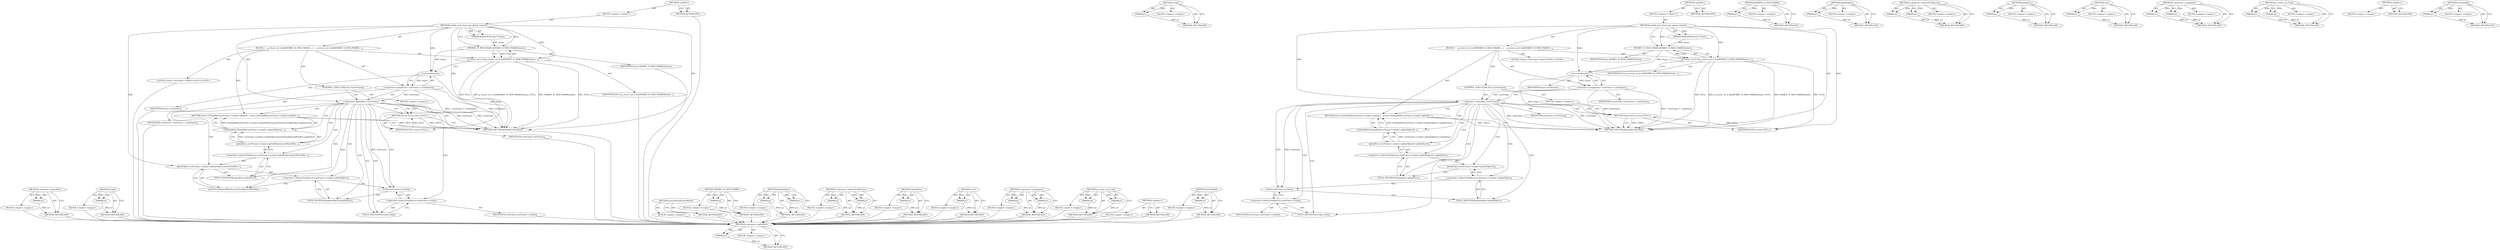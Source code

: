 digraph "toGlobalRef" {
vulnerable_77 [label=<(METHOD,&lt;operator&gt;.logicalNot)>];
vulnerable_78 [label=<(PARAM,p1)>];
vulnerable_79 [label=<(BLOCK,&lt;empty&gt;,&lt;empty&gt;)>];
vulnerable_80 [label=<(METHOD_RETURN,ANY)>];
vulnerable_98 [label=<(METHOD,script)>];
vulnerable_99 [label=<(PARAM,p1)>];
vulnerable_100 [label=<(BLOCK,&lt;empty&gt;,&lt;empty&gt;)>];
vulnerable_101 [label=<(METHOD_RETURN,ANY)>];
vulnerable_6 [label=<(METHOD,&lt;global&gt;)<SUB>1</SUB>>];
vulnerable_7 [label=<(BLOCK,&lt;empty&gt;,&lt;empty&gt;)<SUB>1</SUB>>];
vulnerable_8 [label=<(METHOD,webkit_web_frame_get_global_context)<SUB>1</SUB>>];
vulnerable_9 [label=<(PARAM,WebKitWebFrame* frame)<SUB>1</SUB>>];
vulnerable_10 [label=<(BLOCK,{
    g_return_val_if_fail(WEBKIT_IS_WEB_FRAME(...,{
    g_return_val_if_fail(WEBKIT_IS_WEB_FRAME(...)<SUB>2</SUB>>];
vulnerable_11 [label=<(g_return_val_if_fail,g_return_val_if_fail(WEBKIT_IS_WEB_FRAME(frame)...)<SUB>3</SUB>>];
vulnerable_12 [label=<(WEBKIT_IS_WEB_FRAME,WEBKIT_IS_WEB_FRAME(frame))<SUB>3</SUB>>];
vulnerable_13 [label=<(IDENTIFIER,frame,WEBKIT_IS_WEB_FRAME(frame))<SUB>3</SUB>>];
vulnerable_14 [label=<(IDENTIFIER,NULL,g_return_val_if_fail(WEBKIT_IS_WEB_FRAME(frame)...)<SUB>3</SUB>>];
vulnerable_15 [label="<(LOCAL,Frame* coreFrame: Frame*)<SUB>5</SUB>>"];
vulnerable_16 [label=<(&lt;operator&gt;.assignment,* coreFrame = core(frame))<SUB>5</SUB>>];
vulnerable_17 [label=<(IDENTIFIER,coreFrame,* coreFrame = core(frame))<SUB>5</SUB>>];
vulnerable_18 [label=<(core,core(frame))<SUB>5</SUB>>];
vulnerable_19 [label=<(IDENTIFIER,frame,core(frame))<SUB>5</SUB>>];
vulnerable_20 [label=<(CONTROL_STRUCTURE,IF,if (!coreFrame))<SUB>6</SUB>>];
vulnerable_21 [label=<(&lt;operator&gt;.logicalNot,!coreFrame)<SUB>6</SUB>>];
vulnerable_22 [label=<(IDENTIFIER,coreFrame,!coreFrame)<SUB>6</SUB>>];
vulnerable_23 [label=<(BLOCK,&lt;empty&gt;,&lt;empty&gt;)<SUB>7</SUB>>];
vulnerable_24 [label=<(RETURN,return NULL;,return NULL;)<SUB>7</SUB>>];
vulnerable_25 [label=<(IDENTIFIER,NULL,return NULL;)<SUB>7</SUB>>];
vulnerable_26 [label=<(RETURN,return toGlobalRef(coreFrame-&gt;script()-&gt;globalO...,return toGlobalRef(coreFrame-&gt;script()-&gt;globalO...)<SUB>9</SUB>>];
vulnerable_27 [label=<(toGlobalRef,toGlobalRef(coreFrame-&gt;script()-&gt;globalObject()...)<SUB>9</SUB>>];
vulnerable_28 [label=<(globalExec,coreFrame-&gt;script()-&gt;globalObject()-&gt;globalExec())<SUB>9</SUB>>];
vulnerable_29 [label=<(&lt;operator&gt;.indirectFieldAccess,coreFrame-&gt;script()-&gt;globalObject()-&gt;globalExec)<SUB>9</SUB>>];
vulnerable_30 [label=<(globalObject,coreFrame-&gt;script()-&gt;globalObject())<SUB>9</SUB>>];
vulnerable_31 [label=<(&lt;operator&gt;.indirectFieldAccess,coreFrame-&gt;script()-&gt;globalObject)<SUB>9</SUB>>];
vulnerable_32 [label=<(script,coreFrame-&gt;script())<SUB>9</SUB>>];
vulnerable_33 [label=<(&lt;operator&gt;.indirectFieldAccess,coreFrame-&gt;script)<SUB>9</SUB>>];
vulnerable_34 [label=<(IDENTIFIER,coreFrame,coreFrame-&gt;script())<SUB>9</SUB>>];
vulnerable_35 [label=<(FIELD_IDENTIFIER,script,script)<SUB>9</SUB>>];
vulnerable_36 [label=<(FIELD_IDENTIFIER,globalObject,globalObject)<SUB>9</SUB>>];
vulnerable_37 [label=<(FIELD_IDENTIFIER,globalExec,globalExec)<SUB>9</SUB>>];
vulnerable_38 [label=<(METHOD_RETURN,JSGlobalContextRef)<SUB>1</SUB>>];
vulnerable_40 [label=<(METHOD_RETURN,ANY)<SUB>1</SUB>>];
vulnerable_64 [label=<(METHOD,WEBKIT_IS_WEB_FRAME)>];
vulnerable_65 [label=<(PARAM,p1)>];
vulnerable_66 [label=<(BLOCK,&lt;empty&gt;,&lt;empty&gt;)>];
vulnerable_67 [label=<(METHOD_RETURN,ANY)>];
vulnerable_94 [label=<(METHOD,globalObject)>];
vulnerable_95 [label=<(PARAM,p1)>];
vulnerable_96 [label=<(BLOCK,&lt;empty&gt;,&lt;empty&gt;)>];
vulnerable_97 [label=<(METHOD_RETURN,ANY)>];
vulnerable_89 [label=<(METHOD,&lt;operator&gt;.indirectFieldAccess)>];
vulnerable_90 [label=<(PARAM,p1)>];
vulnerable_91 [label=<(PARAM,p2)>];
vulnerable_92 [label=<(BLOCK,&lt;empty&gt;,&lt;empty&gt;)>];
vulnerable_93 [label=<(METHOD_RETURN,ANY)>];
vulnerable_85 [label=<(METHOD,globalExec)>];
vulnerable_86 [label=<(PARAM,p1)>];
vulnerable_87 [label=<(BLOCK,&lt;empty&gt;,&lt;empty&gt;)>];
vulnerable_88 [label=<(METHOD_RETURN,ANY)>];
vulnerable_73 [label=<(METHOD,core)>];
vulnerable_74 [label=<(PARAM,p1)>];
vulnerable_75 [label=<(BLOCK,&lt;empty&gt;,&lt;empty&gt;)>];
vulnerable_76 [label=<(METHOD_RETURN,ANY)>];
vulnerable_68 [label=<(METHOD,&lt;operator&gt;.assignment)>];
vulnerable_69 [label=<(PARAM,p1)>];
vulnerable_70 [label=<(PARAM,p2)>];
vulnerable_71 [label=<(BLOCK,&lt;empty&gt;,&lt;empty&gt;)>];
vulnerable_72 [label=<(METHOD_RETURN,ANY)>];
vulnerable_59 [label=<(METHOD,g_return_val_if_fail)>];
vulnerable_60 [label=<(PARAM,p1)>];
vulnerable_61 [label=<(PARAM,p2)>];
vulnerable_62 [label=<(BLOCK,&lt;empty&gt;,&lt;empty&gt;)>];
vulnerable_63 [label=<(METHOD_RETURN,ANY)>];
vulnerable_53 [label=<(METHOD,&lt;global&gt;)<SUB>1</SUB>>];
vulnerable_54 [label=<(BLOCK,&lt;empty&gt;,&lt;empty&gt;)>];
vulnerable_55 [label=<(METHOD_RETURN,ANY)>];
vulnerable_81 [label=<(METHOD,toGlobalRef)>];
vulnerable_82 [label=<(PARAM,p1)>];
vulnerable_83 [label=<(BLOCK,&lt;empty&gt;,&lt;empty&gt;)>];
vulnerable_84 [label=<(METHOD_RETURN,ANY)>];
fixed_78 [label=<(METHOD,&lt;operator&gt;.logicalNot)>];
fixed_79 [label=<(PARAM,p1)>];
fixed_80 [label=<(BLOCK,&lt;empty&gt;,&lt;empty&gt;)>];
fixed_81 [label=<(METHOD_RETURN,ANY)>];
fixed_100 [label=<(METHOD,script)>];
fixed_101 [label=<(PARAM,p1)>];
fixed_102 [label=<(BLOCK,&lt;empty&gt;,&lt;empty&gt;)>];
fixed_103 [label=<(METHOD_RETURN,ANY)>];
fixed_6 [label=<(METHOD,&lt;global&gt;)<SUB>1</SUB>>];
fixed_7 [label=<(BLOCK,&lt;empty&gt;,&lt;empty&gt;)<SUB>1</SUB>>];
fixed_8 [label=<(METHOD,webkit_web_frame_get_global_context)<SUB>1</SUB>>];
fixed_9 [label=<(PARAM,WebKitWebFrame* frame)<SUB>1</SUB>>];
fixed_10 [label=<(BLOCK,{
    g_return_val_if_fail(WEBKIT_IS_WEB_FRAME(...,{
    g_return_val_if_fail(WEBKIT_IS_WEB_FRAME(...)<SUB>2</SUB>>];
fixed_11 [label=<(g_return_val_if_fail,g_return_val_if_fail(WEBKIT_IS_WEB_FRAME(frame)...)<SUB>3</SUB>>];
fixed_12 [label=<(WEBKIT_IS_WEB_FRAME,WEBKIT_IS_WEB_FRAME(frame))<SUB>3</SUB>>];
fixed_13 [label=<(IDENTIFIER,frame,WEBKIT_IS_WEB_FRAME(frame))<SUB>3</SUB>>];
fixed_14 [label=<(IDENTIFIER,NULL,g_return_val_if_fail(WEBKIT_IS_WEB_FRAME(frame)...)<SUB>3</SUB>>];
fixed_15 [label="<(LOCAL,Frame* coreFrame: Frame*)<SUB>5</SUB>>"];
fixed_16 [label=<(&lt;operator&gt;.assignment,* coreFrame = core(frame))<SUB>5</SUB>>];
fixed_17 [label=<(IDENTIFIER,coreFrame,* coreFrame = core(frame))<SUB>5</SUB>>];
fixed_18 [label=<(core,core(frame))<SUB>5</SUB>>];
fixed_19 [label=<(IDENTIFIER,frame,core(frame))<SUB>5</SUB>>];
fixed_20 [label=<(CONTROL_STRUCTURE,IF,if (!coreFrame))<SUB>6</SUB>>];
fixed_21 [label=<(&lt;operator&gt;.logicalNot,!coreFrame)<SUB>6</SUB>>];
fixed_22 [label=<(IDENTIFIER,coreFrame,!coreFrame)<SUB>6</SUB>>];
fixed_23 [label=<(BLOCK,&lt;empty&gt;,&lt;empty&gt;)<SUB>7</SUB>>];
fixed_24 [label=<(RETURN,return NULL;,return NULL;)<SUB>7</SUB>>];
fixed_25 [label=<(IDENTIFIER,NULL,return NULL;)<SUB>7</SUB>>];
fixed_26 [label=<(RETURN,return toGlobalRef(coreFrame-&gt;script()-&gt;globalO...,return toGlobalRef(coreFrame-&gt;script()-&gt;globalO...)<SUB>9</SUB>>];
fixed_27 [label=<(toGlobalRef,toGlobalRef(coreFrame-&gt;script()-&gt;globalObject(m...)<SUB>9</SUB>>];
fixed_28 [label=<(globalExec,coreFrame-&gt;script()-&gt;globalObject(mainThreadNor...)<SUB>9</SUB>>];
fixed_29 [label=<(&lt;operator&gt;.indirectFieldAccess,coreFrame-&gt;script()-&gt;globalObject(mainThreadNor...)<SUB>9</SUB>>];
fixed_30 [label=<(globalObject,coreFrame-&gt;script()-&gt;globalObject(mainThreadNor...)<SUB>9</SUB>>];
fixed_31 [label=<(&lt;operator&gt;.indirectFieldAccess,coreFrame-&gt;script()-&gt;globalObject)<SUB>9</SUB>>];
fixed_32 [label=<(script,coreFrame-&gt;script())<SUB>9</SUB>>];
fixed_33 [label=<(&lt;operator&gt;.indirectFieldAccess,coreFrame-&gt;script)<SUB>9</SUB>>];
fixed_34 [label=<(IDENTIFIER,coreFrame,coreFrame-&gt;script())<SUB>9</SUB>>];
fixed_35 [label=<(FIELD_IDENTIFIER,script,script)<SUB>9</SUB>>];
fixed_36 [label=<(FIELD_IDENTIFIER,globalObject,globalObject)<SUB>9</SUB>>];
fixed_37 [label=<(mainThreadNormalWorld,mainThreadNormalWorld())<SUB>9</SUB>>];
fixed_38 [label=<(FIELD_IDENTIFIER,globalExec,globalExec)<SUB>9</SUB>>];
fixed_39 [label=<(METHOD_RETURN,JSGlobalContextRef)<SUB>1</SUB>>];
fixed_41 [label=<(METHOD_RETURN,ANY)<SUB>1</SUB>>];
fixed_104 [label=<(METHOD,mainThreadNormalWorld)>];
fixed_105 [label=<(BLOCK,&lt;empty&gt;,&lt;empty&gt;)>];
fixed_106 [label=<(METHOD_RETURN,ANY)>];
fixed_65 [label=<(METHOD,WEBKIT_IS_WEB_FRAME)>];
fixed_66 [label=<(PARAM,p1)>];
fixed_67 [label=<(BLOCK,&lt;empty&gt;,&lt;empty&gt;)>];
fixed_68 [label=<(METHOD_RETURN,ANY)>];
fixed_95 [label=<(METHOD,globalObject)>];
fixed_96 [label=<(PARAM,p1)>];
fixed_97 [label=<(PARAM,p2)>];
fixed_98 [label=<(BLOCK,&lt;empty&gt;,&lt;empty&gt;)>];
fixed_99 [label=<(METHOD_RETURN,ANY)>];
fixed_90 [label=<(METHOD,&lt;operator&gt;.indirectFieldAccess)>];
fixed_91 [label=<(PARAM,p1)>];
fixed_92 [label=<(PARAM,p2)>];
fixed_93 [label=<(BLOCK,&lt;empty&gt;,&lt;empty&gt;)>];
fixed_94 [label=<(METHOD_RETURN,ANY)>];
fixed_86 [label=<(METHOD,globalExec)>];
fixed_87 [label=<(PARAM,p1)>];
fixed_88 [label=<(BLOCK,&lt;empty&gt;,&lt;empty&gt;)>];
fixed_89 [label=<(METHOD_RETURN,ANY)>];
fixed_74 [label=<(METHOD,core)>];
fixed_75 [label=<(PARAM,p1)>];
fixed_76 [label=<(BLOCK,&lt;empty&gt;,&lt;empty&gt;)>];
fixed_77 [label=<(METHOD_RETURN,ANY)>];
fixed_69 [label=<(METHOD,&lt;operator&gt;.assignment)>];
fixed_70 [label=<(PARAM,p1)>];
fixed_71 [label=<(PARAM,p2)>];
fixed_72 [label=<(BLOCK,&lt;empty&gt;,&lt;empty&gt;)>];
fixed_73 [label=<(METHOD_RETURN,ANY)>];
fixed_60 [label=<(METHOD,g_return_val_if_fail)>];
fixed_61 [label=<(PARAM,p1)>];
fixed_62 [label=<(PARAM,p2)>];
fixed_63 [label=<(BLOCK,&lt;empty&gt;,&lt;empty&gt;)>];
fixed_64 [label=<(METHOD_RETURN,ANY)>];
fixed_54 [label=<(METHOD,&lt;global&gt;)<SUB>1</SUB>>];
fixed_55 [label=<(BLOCK,&lt;empty&gt;,&lt;empty&gt;)>];
fixed_56 [label=<(METHOD_RETURN,ANY)>];
fixed_82 [label=<(METHOD,toGlobalRef)>];
fixed_83 [label=<(PARAM,p1)>];
fixed_84 [label=<(BLOCK,&lt;empty&gt;,&lt;empty&gt;)>];
fixed_85 [label=<(METHOD_RETURN,ANY)>];
vulnerable_77 -> vulnerable_78  [key=0, label="AST: "];
vulnerable_77 -> vulnerable_78  [key=1, label="DDG: "];
vulnerable_77 -> vulnerable_79  [key=0, label="AST: "];
vulnerable_77 -> vulnerable_80  [key=0, label="AST: "];
vulnerable_77 -> vulnerable_80  [key=1, label="CFG: "];
vulnerable_78 -> vulnerable_80  [key=0, label="DDG: p1"];
vulnerable_98 -> vulnerable_99  [key=0, label="AST: "];
vulnerable_98 -> vulnerable_99  [key=1, label="DDG: "];
vulnerable_98 -> vulnerable_100  [key=0, label="AST: "];
vulnerable_98 -> vulnerable_101  [key=0, label="AST: "];
vulnerable_98 -> vulnerable_101  [key=1, label="CFG: "];
vulnerable_99 -> vulnerable_101  [key=0, label="DDG: p1"];
vulnerable_6 -> vulnerable_7  [key=0, label="AST: "];
vulnerable_6 -> vulnerable_40  [key=0, label="AST: "];
vulnerable_6 -> vulnerable_40  [key=1, label="CFG: "];
vulnerable_7 -> vulnerable_8  [key=0, label="AST: "];
vulnerable_8 -> vulnerable_9  [key=0, label="AST: "];
vulnerable_8 -> vulnerable_9  [key=1, label="DDG: "];
vulnerable_8 -> vulnerable_10  [key=0, label="AST: "];
vulnerable_8 -> vulnerable_38  [key=0, label="AST: "];
vulnerable_8 -> vulnerable_12  [key=0, label="CFG: "];
vulnerable_8 -> vulnerable_12  [key=1, label="DDG: "];
vulnerable_8 -> vulnerable_11  [key=0, label="DDG: "];
vulnerable_8 -> vulnerable_18  [key=0, label="DDG: "];
vulnerable_8 -> vulnerable_21  [key=0, label="DDG: "];
vulnerable_8 -> vulnerable_25  [key=0, label="DDG: "];
vulnerable_9 -> vulnerable_12  [key=0, label="DDG: frame"];
vulnerable_10 -> vulnerable_11  [key=0, label="AST: "];
vulnerable_10 -> vulnerable_15  [key=0, label="AST: "];
vulnerable_10 -> vulnerable_16  [key=0, label="AST: "];
vulnerable_10 -> vulnerable_20  [key=0, label="AST: "];
vulnerable_10 -> vulnerable_26  [key=0, label="AST: "];
vulnerable_11 -> vulnerable_12  [key=0, label="AST: "];
vulnerable_11 -> vulnerable_14  [key=0, label="AST: "];
vulnerable_11 -> vulnerable_18  [key=0, label="CFG: "];
vulnerable_11 -> vulnerable_38  [key=0, label="DDG: WEBKIT_IS_WEB_FRAME(frame)"];
vulnerable_11 -> vulnerable_38  [key=1, label="DDG: NULL"];
vulnerable_11 -> vulnerable_38  [key=2, label="DDG: g_return_val_if_fail(WEBKIT_IS_WEB_FRAME(frame), NULL)"];
vulnerable_11 -> vulnerable_25  [key=0, label="DDG: NULL"];
vulnerable_12 -> vulnerable_13  [key=0, label="AST: "];
vulnerable_12 -> vulnerable_11  [key=0, label="CFG: "];
vulnerable_12 -> vulnerable_11  [key=1, label="DDG: frame"];
vulnerable_12 -> vulnerable_18  [key=0, label="DDG: frame"];
vulnerable_16 -> vulnerable_17  [key=0, label="AST: "];
vulnerable_16 -> vulnerable_18  [key=0, label="AST: "];
vulnerable_16 -> vulnerable_21  [key=0, label="CFG: "];
vulnerable_16 -> vulnerable_21  [key=1, label="DDG: coreFrame"];
vulnerable_16 -> vulnerable_38  [key=0, label="DDG: core(frame)"];
vulnerable_16 -> vulnerable_38  [key=1, label="DDG: * coreFrame = core(frame)"];
vulnerable_18 -> vulnerable_19  [key=0, label="AST: "];
vulnerable_18 -> vulnerable_16  [key=0, label="CFG: "];
vulnerable_18 -> vulnerable_16  [key=1, label="DDG: frame"];
vulnerable_18 -> vulnerable_38  [key=0, label="DDG: frame"];
vulnerable_20 -> vulnerable_21  [key=0, label="AST: "];
vulnerable_20 -> vulnerable_23  [key=0, label="AST: "];
vulnerable_21 -> vulnerable_22  [key=0, label="AST: "];
vulnerable_21 -> vulnerable_24  [key=0, label="CFG: "];
vulnerable_21 -> vulnerable_24  [key=1, label="CDG: "];
vulnerable_21 -> vulnerable_35  [key=0, label="CFG: "];
vulnerable_21 -> vulnerable_35  [key=1, label="CDG: "];
vulnerable_21 -> vulnerable_38  [key=0, label="DDG: coreFrame"];
vulnerable_21 -> vulnerable_38  [key=1, label="DDG: !coreFrame"];
vulnerable_21 -> vulnerable_32  [key=0, label="DDG: coreFrame"];
vulnerable_21 -> vulnerable_32  [key=1, label="CDG: "];
vulnerable_21 -> vulnerable_30  [key=0, label="CDG: "];
vulnerable_21 -> vulnerable_29  [key=0, label="CDG: "];
vulnerable_21 -> vulnerable_33  [key=0, label="CDG: "];
vulnerable_21 -> vulnerable_26  [key=0, label="CDG: "];
vulnerable_21 -> vulnerable_28  [key=0, label="CDG: "];
vulnerable_21 -> vulnerable_36  [key=0, label="CDG: "];
vulnerable_21 -> vulnerable_37  [key=0, label="CDG: "];
vulnerable_21 -> vulnerable_27  [key=0, label="CDG: "];
vulnerable_21 -> vulnerable_31  [key=0, label="CDG: "];
vulnerable_23 -> vulnerable_24  [key=0, label="AST: "];
vulnerable_24 -> vulnerable_25  [key=0, label="AST: "];
vulnerable_24 -> vulnerable_38  [key=0, label="CFG: "];
vulnerable_24 -> vulnerable_38  [key=1, label="DDG: &lt;RET&gt;"];
vulnerable_25 -> vulnerable_24  [key=0, label="DDG: NULL"];
vulnerable_26 -> vulnerable_27  [key=0, label="AST: "];
vulnerable_26 -> vulnerable_38  [key=0, label="CFG: "];
vulnerable_26 -> vulnerable_38  [key=1, label="DDG: &lt;RET&gt;"];
vulnerable_27 -> vulnerable_28  [key=0, label="AST: "];
vulnerable_27 -> vulnerable_26  [key=0, label="CFG: "];
vulnerable_27 -> vulnerable_26  [key=1, label="DDG: toGlobalRef(coreFrame-&gt;script()-&gt;globalObject()-&gt;globalExec())"];
vulnerable_28 -> vulnerable_29  [key=0, label="AST: "];
vulnerable_28 -> vulnerable_27  [key=0, label="CFG: "];
vulnerable_28 -> vulnerable_27  [key=1, label="DDG: coreFrame-&gt;script()-&gt;globalObject()-&gt;globalExec"];
vulnerable_29 -> vulnerable_30  [key=0, label="AST: "];
vulnerable_29 -> vulnerable_37  [key=0, label="AST: "];
vulnerable_29 -> vulnerable_28  [key=0, label="CFG: "];
vulnerable_30 -> vulnerable_31  [key=0, label="AST: "];
vulnerable_30 -> vulnerable_37  [key=0, label="CFG: "];
vulnerable_31 -> vulnerable_32  [key=0, label="AST: "];
vulnerable_31 -> vulnerable_36  [key=0, label="AST: "];
vulnerable_31 -> vulnerable_30  [key=0, label="CFG: "];
vulnerable_32 -> vulnerable_33  [key=0, label="AST: "];
vulnerable_32 -> vulnerable_36  [key=0, label="CFG: "];
vulnerable_33 -> vulnerable_34  [key=0, label="AST: "];
vulnerable_33 -> vulnerable_35  [key=0, label="AST: "];
vulnerable_33 -> vulnerable_32  [key=0, label="CFG: "];
vulnerable_35 -> vulnerable_33  [key=0, label="CFG: "];
vulnerable_36 -> vulnerable_31  [key=0, label="CFG: "];
vulnerable_37 -> vulnerable_29  [key=0, label="CFG: "];
vulnerable_64 -> vulnerable_65  [key=0, label="AST: "];
vulnerable_64 -> vulnerable_65  [key=1, label="DDG: "];
vulnerable_64 -> vulnerable_66  [key=0, label="AST: "];
vulnerable_64 -> vulnerable_67  [key=0, label="AST: "];
vulnerable_64 -> vulnerable_67  [key=1, label="CFG: "];
vulnerable_65 -> vulnerable_67  [key=0, label="DDG: p1"];
vulnerable_94 -> vulnerable_95  [key=0, label="AST: "];
vulnerable_94 -> vulnerable_95  [key=1, label="DDG: "];
vulnerable_94 -> vulnerable_96  [key=0, label="AST: "];
vulnerable_94 -> vulnerable_97  [key=0, label="AST: "];
vulnerable_94 -> vulnerable_97  [key=1, label="CFG: "];
vulnerable_95 -> vulnerable_97  [key=0, label="DDG: p1"];
vulnerable_89 -> vulnerable_90  [key=0, label="AST: "];
vulnerable_89 -> vulnerable_90  [key=1, label="DDG: "];
vulnerable_89 -> vulnerable_92  [key=0, label="AST: "];
vulnerable_89 -> vulnerable_91  [key=0, label="AST: "];
vulnerable_89 -> vulnerable_91  [key=1, label="DDG: "];
vulnerable_89 -> vulnerable_93  [key=0, label="AST: "];
vulnerable_89 -> vulnerable_93  [key=1, label="CFG: "];
vulnerable_90 -> vulnerable_93  [key=0, label="DDG: p1"];
vulnerable_91 -> vulnerable_93  [key=0, label="DDG: p2"];
vulnerable_85 -> vulnerable_86  [key=0, label="AST: "];
vulnerable_85 -> vulnerable_86  [key=1, label="DDG: "];
vulnerable_85 -> vulnerable_87  [key=0, label="AST: "];
vulnerable_85 -> vulnerable_88  [key=0, label="AST: "];
vulnerable_85 -> vulnerable_88  [key=1, label="CFG: "];
vulnerable_86 -> vulnerable_88  [key=0, label="DDG: p1"];
vulnerable_73 -> vulnerable_74  [key=0, label="AST: "];
vulnerable_73 -> vulnerable_74  [key=1, label="DDG: "];
vulnerable_73 -> vulnerable_75  [key=0, label="AST: "];
vulnerable_73 -> vulnerable_76  [key=0, label="AST: "];
vulnerable_73 -> vulnerable_76  [key=1, label="CFG: "];
vulnerable_74 -> vulnerable_76  [key=0, label="DDG: p1"];
vulnerable_68 -> vulnerable_69  [key=0, label="AST: "];
vulnerable_68 -> vulnerable_69  [key=1, label="DDG: "];
vulnerable_68 -> vulnerable_71  [key=0, label="AST: "];
vulnerable_68 -> vulnerable_70  [key=0, label="AST: "];
vulnerable_68 -> vulnerable_70  [key=1, label="DDG: "];
vulnerable_68 -> vulnerable_72  [key=0, label="AST: "];
vulnerable_68 -> vulnerable_72  [key=1, label="CFG: "];
vulnerable_69 -> vulnerable_72  [key=0, label="DDG: p1"];
vulnerable_70 -> vulnerable_72  [key=0, label="DDG: p2"];
vulnerable_59 -> vulnerable_60  [key=0, label="AST: "];
vulnerable_59 -> vulnerable_60  [key=1, label="DDG: "];
vulnerable_59 -> vulnerable_62  [key=0, label="AST: "];
vulnerable_59 -> vulnerable_61  [key=0, label="AST: "];
vulnerable_59 -> vulnerable_61  [key=1, label="DDG: "];
vulnerable_59 -> vulnerable_63  [key=0, label="AST: "];
vulnerable_59 -> vulnerable_63  [key=1, label="CFG: "];
vulnerable_60 -> vulnerable_63  [key=0, label="DDG: p1"];
vulnerable_61 -> vulnerable_63  [key=0, label="DDG: p2"];
vulnerable_53 -> vulnerable_54  [key=0, label="AST: "];
vulnerable_53 -> vulnerable_55  [key=0, label="AST: "];
vulnerable_53 -> vulnerable_55  [key=1, label="CFG: "];
vulnerable_81 -> vulnerable_82  [key=0, label="AST: "];
vulnerable_81 -> vulnerable_82  [key=1, label="DDG: "];
vulnerable_81 -> vulnerable_83  [key=0, label="AST: "];
vulnerable_81 -> vulnerable_84  [key=0, label="AST: "];
vulnerable_81 -> vulnerable_84  [key=1, label="CFG: "];
vulnerable_82 -> vulnerable_84  [key=0, label="DDG: p1"];
fixed_78 -> fixed_79  [key=0, label="AST: "];
fixed_78 -> fixed_79  [key=1, label="DDG: "];
fixed_78 -> fixed_80  [key=0, label="AST: "];
fixed_78 -> fixed_81  [key=0, label="AST: "];
fixed_78 -> fixed_81  [key=1, label="CFG: "];
fixed_79 -> fixed_81  [key=0, label="DDG: p1"];
fixed_80 -> vulnerable_77  [key=0];
fixed_81 -> vulnerable_77  [key=0];
fixed_100 -> fixed_101  [key=0, label="AST: "];
fixed_100 -> fixed_101  [key=1, label="DDG: "];
fixed_100 -> fixed_102  [key=0, label="AST: "];
fixed_100 -> fixed_103  [key=0, label="AST: "];
fixed_100 -> fixed_103  [key=1, label="CFG: "];
fixed_101 -> fixed_103  [key=0, label="DDG: p1"];
fixed_102 -> vulnerable_77  [key=0];
fixed_103 -> vulnerable_77  [key=0];
fixed_6 -> fixed_7  [key=0, label="AST: "];
fixed_6 -> fixed_41  [key=0, label="AST: "];
fixed_6 -> fixed_41  [key=1, label="CFG: "];
fixed_7 -> fixed_8  [key=0, label="AST: "];
fixed_8 -> fixed_9  [key=0, label="AST: "];
fixed_8 -> fixed_9  [key=1, label="DDG: "];
fixed_8 -> fixed_10  [key=0, label="AST: "];
fixed_8 -> fixed_39  [key=0, label="AST: "];
fixed_8 -> fixed_12  [key=0, label="CFG: "];
fixed_8 -> fixed_12  [key=1, label="DDG: "];
fixed_8 -> fixed_11  [key=0, label="DDG: "];
fixed_8 -> fixed_18  [key=0, label="DDG: "];
fixed_8 -> fixed_21  [key=0, label="DDG: "];
fixed_8 -> fixed_25  [key=0, label="DDG: "];
fixed_8 -> fixed_30  [key=0, label="DDG: "];
fixed_9 -> fixed_12  [key=0, label="DDG: frame"];
fixed_10 -> fixed_11  [key=0, label="AST: "];
fixed_10 -> fixed_15  [key=0, label="AST: "];
fixed_10 -> fixed_16  [key=0, label="AST: "];
fixed_10 -> fixed_20  [key=0, label="AST: "];
fixed_10 -> fixed_26  [key=0, label="AST: "];
fixed_11 -> fixed_12  [key=0, label="AST: "];
fixed_11 -> fixed_14  [key=0, label="AST: "];
fixed_11 -> fixed_18  [key=0, label="CFG: "];
fixed_11 -> fixed_39  [key=0, label="DDG: WEBKIT_IS_WEB_FRAME(frame)"];
fixed_11 -> fixed_39  [key=1, label="DDG: NULL"];
fixed_11 -> fixed_39  [key=2, label="DDG: g_return_val_if_fail(WEBKIT_IS_WEB_FRAME(frame), NULL)"];
fixed_11 -> fixed_25  [key=0, label="DDG: NULL"];
fixed_12 -> fixed_13  [key=0, label="AST: "];
fixed_12 -> fixed_11  [key=0, label="CFG: "];
fixed_12 -> fixed_11  [key=1, label="DDG: frame"];
fixed_12 -> fixed_18  [key=0, label="DDG: frame"];
fixed_13 -> vulnerable_77  [key=0];
fixed_14 -> vulnerable_77  [key=0];
fixed_15 -> vulnerable_77  [key=0];
fixed_16 -> fixed_17  [key=0, label="AST: "];
fixed_16 -> fixed_18  [key=0, label="AST: "];
fixed_16 -> fixed_21  [key=0, label="CFG: "];
fixed_16 -> fixed_21  [key=1, label="DDG: coreFrame"];
fixed_16 -> fixed_39  [key=0, label="DDG: core(frame)"];
fixed_16 -> fixed_39  [key=1, label="DDG: * coreFrame = core(frame)"];
fixed_17 -> vulnerable_77  [key=0];
fixed_18 -> fixed_19  [key=0, label="AST: "];
fixed_18 -> fixed_16  [key=0, label="CFG: "];
fixed_18 -> fixed_16  [key=1, label="DDG: frame"];
fixed_18 -> fixed_39  [key=0, label="DDG: frame"];
fixed_19 -> vulnerable_77  [key=0];
fixed_20 -> fixed_21  [key=0, label="AST: "];
fixed_20 -> fixed_23  [key=0, label="AST: "];
fixed_21 -> fixed_22  [key=0, label="AST: "];
fixed_21 -> fixed_24  [key=0, label="CFG: "];
fixed_21 -> fixed_24  [key=1, label="CDG: "];
fixed_21 -> fixed_35  [key=0, label="CFG: "];
fixed_21 -> fixed_35  [key=1, label="CDG: "];
fixed_21 -> fixed_39  [key=0, label="DDG: coreFrame"];
fixed_21 -> fixed_39  [key=1, label="DDG: !coreFrame"];
fixed_21 -> fixed_32  [key=0, label="DDG: coreFrame"];
fixed_21 -> fixed_32  [key=1, label="CDG: "];
fixed_21 -> fixed_30  [key=0, label="CDG: "];
fixed_21 -> fixed_29  [key=0, label="CDG: "];
fixed_21 -> fixed_33  [key=0, label="CDG: "];
fixed_21 -> fixed_26  [key=0, label="CDG: "];
fixed_21 -> fixed_28  [key=0, label="CDG: "];
fixed_21 -> fixed_36  [key=0, label="CDG: "];
fixed_21 -> fixed_37  [key=0, label="CDG: "];
fixed_21 -> fixed_38  [key=0, label="CDG: "];
fixed_21 -> fixed_27  [key=0, label="CDG: "];
fixed_21 -> fixed_31  [key=0, label="CDG: "];
fixed_22 -> vulnerable_77  [key=0];
fixed_23 -> fixed_24  [key=0, label="AST: "];
fixed_24 -> fixed_25  [key=0, label="AST: "];
fixed_24 -> fixed_39  [key=0, label="CFG: "];
fixed_24 -> fixed_39  [key=1, label="DDG: &lt;RET&gt;"];
fixed_25 -> fixed_24  [key=0, label="DDG: NULL"];
fixed_26 -> fixed_27  [key=0, label="AST: "];
fixed_26 -> fixed_39  [key=0, label="CFG: "];
fixed_26 -> fixed_39  [key=1, label="DDG: &lt;RET&gt;"];
fixed_27 -> fixed_28  [key=0, label="AST: "];
fixed_27 -> fixed_26  [key=0, label="CFG: "];
fixed_27 -> fixed_26  [key=1, label="DDG: toGlobalRef(coreFrame-&gt;script()-&gt;globalObject(mainThreadNormalWorld())-&gt;globalExec())"];
fixed_28 -> fixed_29  [key=0, label="AST: "];
fixed_28 -> fixed_27  [key=0, label="CFG: "];
fixed_28 -> fixed_27  [key=1, label="DDG: coreFrame-&gt;script()-&gt;globalObject(mainThreadNormalWorld())-&gt;globalExec"];
fixed_29 -> fixed_30  [key=0, label="AST: "];
fixed_29 -> fixed_38  [key=0, label="AST: "];
fixed_29 -> fixed_28  [key=0, label="CFG: "];
fixed_30 -> fixed_31  [key=0, label="AST: "];
fixed_30 -> fixed_37  [key=0, label="AST: "];
fixed_30 -> fixed_38  [key=0, label="CFG: "];
fixed_31 -> fixed_32  [key=0, label="AST: "];
fixed_31 -> fixed_36  [key=0, label="AST: "];
fixed_31 -> fixed_37  [key=0, label="CFG: "];
fixed_32 -> fixed_33  [key=0, label="AST: "];
fixed_32 -> fixed_36  [key=0, label="CFG: "];
fixed_33 -> fixed_34  [key=0, label="AST: "];
fixed_33 -> fixed_35  [key=0, label="AST: "];
fixed_33 -> fixed_32  [key=0, label="CFG: "];
fixed_34 -> vulnerable_77  [key=0];
fixed_35 -> fixed_33  [key=0, label="CFG: "];
fixed_36 -> fixed_31  [key=0, label="CFG: "];
fixed_37 -> fixed_30  [key=0, label="CFG: "];
fixed_38 -> fixed_29  [key=0, label="CFG: "];
fixed_39 -> vulnerable_77  [key=0];
fixed_41 -> vulnerable_77  [key=0];
fixed_104 -> fixed_105  [key=0, label="AST: "];
fixed_104 -> fixed_106  [key=0, label="AST: "];
fixed_104 -> fixed_106  [key=1, label="CFG: "];
fixed_105 -> vulnerable_77  [key=0];
fixed_106 -> vulnerable_77  [key=0];
fixed_65 -> fixed_66  [key=0, label="AST: "];
fixed_65 -> fixed_66  [key=1, label="DDG: "];
fixed_65 -> fixed_67  [key=0, label="AST: "];
fixed_65 -> fixed_68  [key=0, label="AST: "];
fixed_65 -> fixed_68  [key=1, label="CFG: "];
fixed_66 -> fixed_68  [key=0, label="DDG: p1"];
fixed_67 -> vulnerable_77  [key=0];
fixed_68 -> vulnerable_77  [key=0];
fixed_95 -> fixed_96  [key=0, label="AST: "];
fixed_95 -> fixed_96  [key=1, label="DDG: "];
fixed_95 -> fixed_98  [key=0, label="AST: "];
fixed_95 -> fixed_97  [key=0, label="AST: "];
fixed_95 -> fixed_97  [key=1, label="DDG: "];
fixed_95 -> fixed_99  [key=0, label="AST: "];
fixed_95 -> fixed_99  [key=1, label="CFG: "];
fixed_96 -> fixed_99  [key=0, label="DDG: p1"];
fixed_97 -> fixed_99  [key=0, label="DDG: p2"];
fixed_98 -> vulnerable_77  [key=0];
fixed_99 -> vulnerable_77  [key=0];
fixed_90 -> fixed_91  [key=0, label="AST: "];
fixed_90 -> fixed_91  [key=1, label="DDG: "];
fixed_90 -> fixed_93  [key=0, label="AST: "];
fixed_90 -> fixed_92  [key=0, label="AST: "];
fixed_90 -> fixed_92  [key=1, label="DDG: "];
fixed_90 -> fixed_94  [key=0, label="AST: "];
fixed_90 -> fixed_94  [key=1, label="CFG: "];
fixed_91 -> fixed_94  [key=0, label="DDG: p1"];
fixed_92 -> fixed_94  [key=0, label="DDG: p2"];
fixed_93 -> vulnerable_77  [key=0];
fixed_94 -> vulnerable_77  [key=0];
fixed_86 -> fixed_87  [key=0, label="AST: "];
fixed_86 -> fixed_87  [key=1, label="DDG: "];
fixed_86 -> fixed_88  [key=0, label="AST: "];
fixed_86 -> fixed_89  [key=0, label="AST: "];
fixed_86 -> fixed_89  [key=1, label="CFG: "];
fixed_87 -> fixed_89  [key=0, label="DDG: p1"];
fixed_88 -> vulnerable_77  [key=0];
fixed_89 -> vulnerable_77  [key=0];
fixed_74 -> fixed_75  [key=0, label="AST: "];
fixed_74 -> fixed_75  [key=1, label="DDG: "];
fixed_74 -> fixed_76  [key=0, label="AST: "];
fixed_74 -> fixed_77  [key=0, label="AST: "];
fixed_74 -> fixed_77  [key=1, label="CFG: "];
fixed_75 -> fixed_77  [key=0, label="DDG: p1"];
fixed_76 -> vulnerable_77  [key=0];
fixed_77 -> vulnerable_77  [key=0];
fixed_69 -> fixed_70  [key=0, label="AST: "];
fixed_69 -> fixed_70  [key=1, label="DDG: "];
fixed_69 -> fixed_72  [key=0, label="AST: "];
fixed_69 -> fixed_71  [key=0, label="AST: "];
fixed_69 -> fixed_71  [key=1, label="DDG: "];
fixed_69 -> fixed_73  [key=0, label="AST: "];
fixed_69 -> fixed_73  [key=1, label="CFG: "];
fixed_70 -> fixed_73  [key=0, label="DDG: p1"];
fixed_71 -> fixed_73  [key=0, label="DDG: p2"];
fixed_72 -> vulnerable_77  [key=0];
fixed_73 -> vulnerable_77  [key=0];
fixed_60 -> fixed_61  [key=0, label="AST: "];
fixed_60 -> fixed_61  [key=1, label="DDG: "];
fixed_60 -> fixed_63  [key=0, label="AST: "];
fixed_60 -> fixed_62  [key=0, label="AST: "];
fixed_60 -> fixed_62  [key=1, label="DDG: "];
fixed_60 -> fixed_64  [key=0, label="AST: "];
fixed_60 -> fixed_64  [key=1, label="CFG: "];
fixed_61 -> fixed_64  [key=0, label="DDG: p1"];
fixed_62 -> fixed_64  [key=0, label="DDG: p2"];
fixed_63 -> vulnerable_77  [key=0];
fixed_64 -> vulnerable_77  [key=0];
fixed_54 -> fixed_55  [key=0, label="AST: "];
fixed_54 -> fixed_56  [key=0, label="AST: "];
fixed_54 -> fixed_56  [key=1, label="CFG: "];
fixed_55 -> vulnerable_77  [key=0];
fixed_56 -> vulnerable_77  [key=0];
fixed_82 -> fixed_83  [key=0, label="AST: "];
fixed_82 -> fixed_83  [key=1, label="DDG: "];
fixed_82 -> fixed_84  [key=0, label="AST: "];
fixed_82 -> fixed_85  [key=0, label="AST: "];
fixed_82 -> fixed_85  [key=1, label="CFG: "];
fixed_83 -> fixed_85  [key=0, label="DDG: p1"];
fixed_84 -> vulnerable_77  [key=0];
fixed_85 -> vulnerable_77  [key=0];
}
